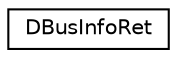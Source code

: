 digraph "类继承关系图"
{
  edge [fontname="Helvetica",fontsize="10",labelfontname="Helvetica",labelfontsize="10"];
  node [fontname="Helvetica",fontsize="10",shape=record];
  rankdir="LR";
  Node0 [label="DBusInfoRet",height=0.2,width=0.4,color="black", fillcolor="white", style="filled",URL="$class_d_bus_info_ret.html"];
}
